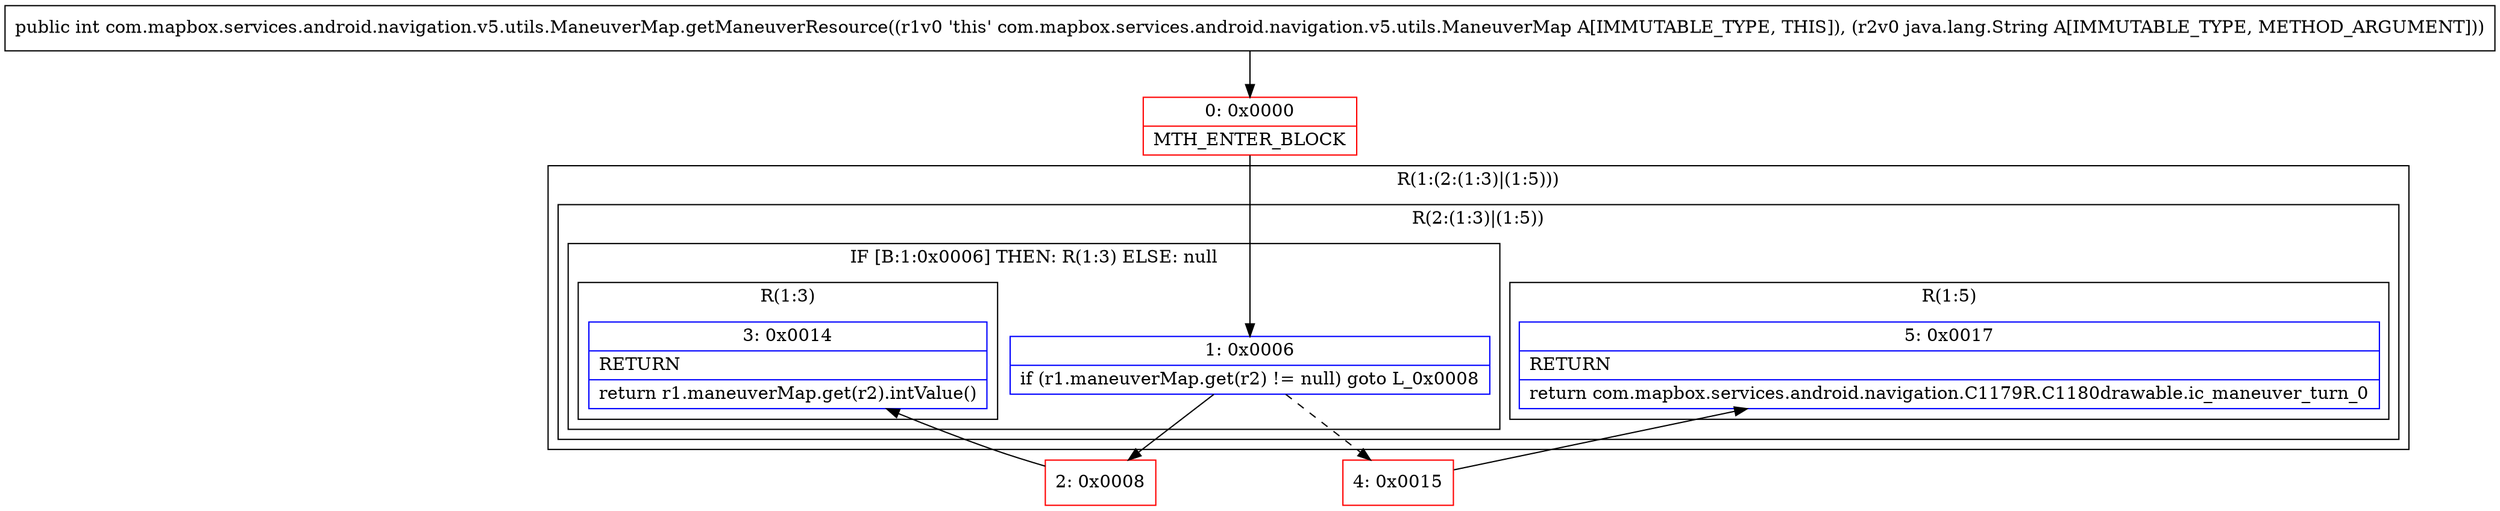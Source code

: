 digraph "CFG forcom.mapbox.services.android.navigation.v5.utils.ManeuverMap.getManeuverResource(Ljava\/lang\/String;)I" {
subgraph cluster_Region_1259224414 {
label = "R(1:(2:(1:3)|(1:5)))";
node [shape=record,color=blue];
subgraph cluster_Region_200103319 {
label = "R(2:(1:3)|(1:5))";
node [shape=record,color=blue];
subgraph cluster_IfRegion_1000442004 {
label = "IF [B:1:0x0006] THEN: R(1:3) ELSE: null";
node [shape=record,color=blue];
Node_1 [shape=record,label="{1\:\ 0x0006|if (r1.maneuverMap.get(r2) != null) goto L_0x0008\l}"];
subgraph cluster_Region_519791032 {
label = "R(1:3)";
node [shape=record,color=blue];
Node_3 [shape=record,label="{3\:\ 0x0014|RETURN\l|return r1.maneuverMap.get(r2).intValue()\l}"];
}
}
subgraph cluster_Region_614816756 {
label = "R(1:5)";
node [shape=record,color=blue];
Node_5 [shape=record,label="{5\:\ 0x0017|RETURN\l|return com.mapbox.services.android.navigation.C1179R.C1180drawable.ic_maneuver_turn_0\l}"];
}
}
}
Node_0 [shape=record,color=red,label="{0\:\ 0x0000|MTH_ENTER_BLOCK\l}"];
Node_2 [shape=record,color=red,label="{2\:\ 0x0008}"];
Node_4 [shape=record,color=red,label="{4\:\ 0x0015}"];
MethodNode[shape=record,label="{public int com.mapbox.services.android.navigation.v5.utils.ManeuverMap.getManeuverResource((r1v0 'this' com.mapbox.services.android.navigation.v5.utils.ManeuverMap A[IMMUTABLE_TYPE, THIS]), (r2v0 java.lang.String A[IMMUTABLE_TYPE, METHOD_ARGUMENT])) }"];
MethodNode -> Node_0;
Node_1 -> Node_2;
Node_1 -> Node_4[style=dashed];
Node_0 -> Node_1;
Node_2 -> Node_3;
Node_4 -> Node_5;
}

